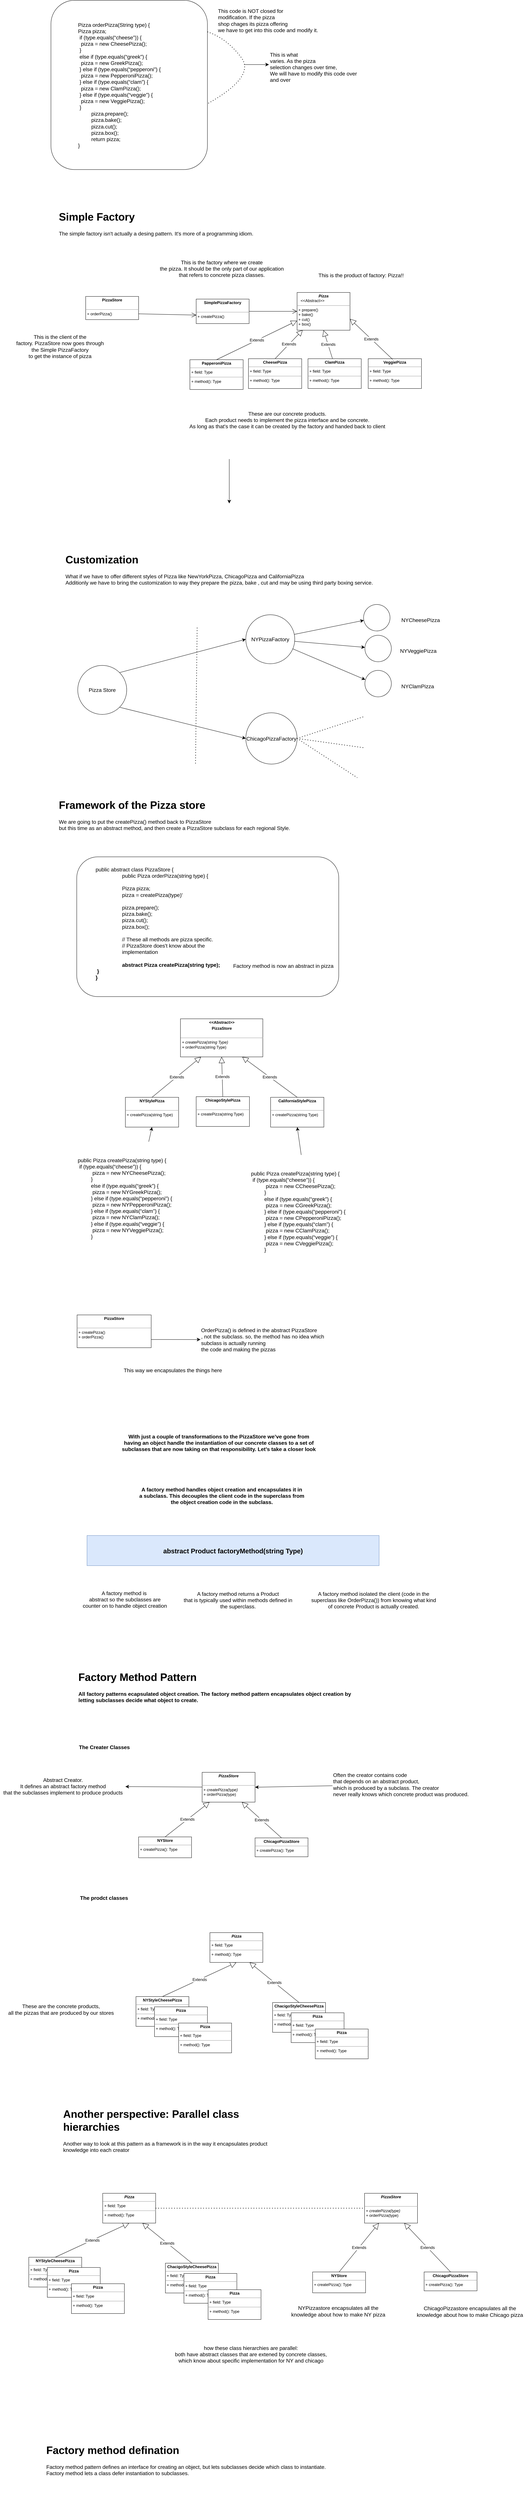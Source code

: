 <mxfile version="21.2.8" type="device">
  <diagram name="Page-1" id="wRIxP7jwtYT1Glj8DmLt">
    <mxGraphModel dx="2144" dy="2321" grid="0" gridSize="10" guides="1" tooltips="1" connect="1" arrows="1" fold="1" page="0" pageScale="1" pageWidth="850" pageHeight="1100" math="0" shadow="0">
      <root>
        <mxCell id="0" />
        <mxCell id="1" parent="0" />
        <mxCell id="kn2AHsExc2xSlCUWb4eK-78" value="" style="rounded=1;whiteSpace=wrap;html=1;fontSize=16;" vertex="1" parent="1">
          <mxGeometry x="-157" y="1637" width="792" height="422" as="geometry" />
        </mxCell>
        <mxCell id="kn2AHsExc2xSlCUWb4eK-29" value="&lt;h1&gt;Simple Factory&lt;/h1&gt;&lt;div&gt;The simple factory isn&#39;t actually a desing pattern. It&#39;s more of a programming idiom.&lt;/div&gt;" style="text;html=1;strokeColor=none;fillColor=none;spacing=5;spacingTop=-20;whiteSpace=wrap;overflow=hidden;rounded=0;fontSize=16;" vertex="1" parent="1">
          <mxGeometry x="-216" y="-325" width="837" height="120" as="geometry" />
        </mxCell>
        <mxCell id="kn2AHsExc2xSlCUWb4eK-30" value="&lt;p style=&quot;margin:0px;margin-top:4px;text-align:center;&quot;&gt;&lt;b&gt;PizzaStore&lt;/b&gt;&lt;/p&gt;&lt;p style=&quot;margin:0px;margin-left:4px;&quot;&gt;&lt;br&gt;&lt;/p&gt;&lt;hr size=&quot;1&quot;&gt;&lt;p style=&quot;margin:0px;margin-left:4px;&quot;&gt;+ orderPizza()&lt;/p&gt;" style="verticalAlign=top;align=left;overflow=fill;fontSize=12;fontFamily=Helvetica;html=1;whiteSpace=wrap;" vertex="1" parent="1">
          <mxGeometry x="-130" y="-55" width="160" height="70" as="geometry" />
        </mxCell>
        <mxCell id="kn2AHsExc2xSlCUWb4eK-31" value="&lt;p style=&quot;margin:0px;margin-top:4px;text-align:center;&quot;&gt;&lt;b&gt;SimplePizzaFactory&lt;/b&gt;&lt;/p&gt;&lt;p style=&quot;margin:0px;margin-left:4px;&quot;&gt;&lt;br&gt;&lt;/p&gt;&lt;hr size=&quot;1&quot;&gt;&lt;p style=&quot;margin:0px;margin-left:4px;&quot;&gt;+ createPizza()&lt;/p&gt;" style="verticalAlign=top;align=left;overflow=fill;fontSize=12;fontFamily=Helvetica;html=1;whiteSpace=wrap;" vertex="1" parent="1">
          <mxGeometry x="204" y="-47" width="160" height="74" as="geometry" />
        </mxCell>
        <mxCell id="kn2AHsExc2xSlCUWb4eK-32" value="&lt;p style=&quot;margin:0px;margin-top:4px;text-align:center;&quot;&gt;&lt;b&gt;&lt;i&gt;Pizza&lt;/i&gt;&lt;/b&gt;&lt;/p&gt;&lt;p style=&quot;margin:0px;margin-left:4px;&quot;&gt;&lt;span style=&quot;white-space: pre;&quot;&gt;	&lt;/span&gt;&lt;span style=&quot;white-space: pre;&quot;&gt;	&lt;/span&gt;&amp;lt;&amp;lt;Abstract&amp;gt;&amp;gt;&lt;br&gt;&lt;/p&gt;&lt;hr size=&quot;1&quot;&gt;&lt;p style=&quot;margin:0px;margin-left:4px;&quot;&gt;+ prepare()&lt;/p&gt;&lt;p style=&quot;margin:0px;margin-left:4px;&quot;&gt;+ bake()&lt;/p&gt;&lt;p style=&quot;margin:0px;margin-left:4px;&quot;&gt;+ cut()&lt;/p&gt;&lt;p style=&quot;margin:0px;margin-left:4px;&quot;&gt;+ box()&lt;/p&gt;" style="verticalAlign=top;align=left;overflow=fill;fontSize=12;fontFamily=Helvetica;html=1;whiteSpace=wrap;" vertex="1" parent="1">
          <mxGeometry x="509" y="-67" width="160" height="114" as="geometry" />
        </mxCell>
        <mxCell id="kn2AHsExc2xSlCUWb4eK-33" value="" style="endArrow=open;endFill=1;endSize=12;html=1;rounded=0;fontSize=12;curved=1;exitX=1;exitY=0.75;exitDx=0;exitDy=0;entryX=0.002;entryY=0.653;entryDx=0;entryDy=0;entryPerimeter=0;" edge="1" parent="1" source="kn2AHsExc2xSlCUWb4eK-30" target="kn2AHsExc2xSlCUWb4eK-31">
          <mxGeometry width="160" relative="1" as="geometry">
            <mxPoint x="77" y="-8" as="sourcePoint" />
            <mxPoint x="207" y="-2" as="targetPoint" />
          </mxGeometry>
        </mxCell>
        <mxCell id="kn2AHsExc2xSlCUWb4eK-34" value="" style="endArrow=open;endFill=1;endSize=12;html=1;rounded=0;fontSize=12;curved=1;entryX=0;entryY=0.5;entryDx=0;entryDy=0;exitX=1;exitY=0.5;exitDx=0;exitDy=0;" edge="1" parent="1" source="kn2AHsExc2xSlCUWb4eK-31" target="kn2AHsExc2xSlCUWb4eK-32">
          <mxGeometry width="160" relative="1" as="geometry">
            <mxPoint x="363" y="-4" as="sourcePoint" />
            <mxPoint x="545" y="1" as="targetPoint" />
          </mxGeometry>
        </mxCell>
        <mxCell id="kn2AHsExc2xSlCUWb4eK-36" value="&lt;p style=&quot;margin:0px;margin-top:4px;text-align:center;&quot;&gt;&lt;b&gt;CheesePizza&lt;/b&gt;&lt;/p&gt;&lt;hr size=&quot;1&quot;&gt;&lt;p style=&quot;margin:0px;margin-left:4px;&quot;&gt;+ field: Type&lt;/p&gt;&lt;hr size=&quot;1&quot;&gt;&lt;p style=&quot;margin:0px;margin-left:4px;&quot;&gt;+ method(): Type&lt;/p&gt;" style="verticalAlign=top;align=left;overflow=fill;fontSize=12;fontFamily=Helvetica;html=1;whiteSpace=wrap;" vertex="1" parent="1">
          <mxGeometry x="362" y="133" width="161" height="90" as="geometry" />
        </mxCell>
        <mxCell id="kn2AHsExc2xSlCUWb4eK-37" value="&lt;p style=&quot;margin:0px;margin-top:4px;text-align:center;&quot;&gt;&lt;b&gt;ClamPizza&lt;/b&gt;&lt;/p&gt;&lt;hr size=&quot;1&quot;&gt;&lt;p style=&quot;margin:0px;margin-left:4px;&quot;&gt;+ field: Type&lt;/p&gt;&lt;hr size=&quot;1&quot;&gt;&lt;p style=&quot;margin:0px;margin-left:4px;&quot;&gt;+ method(): Type&lt;/p&gt;" style="verticalAlign=top;align=left;overflow=fill;fontSize=12;fontFamily=Helvetica;html=1;whiteSpace=wrap;" vertex="1" parent="1">
          <mxGeometry x="542" y="133" width="161" height="90" as="geometry" />
        </mxCell>
        <mxCell id="kn2AHsExc2xSlCUWb4eK-38" value="&lt;p style=&quot;margin:0px;margin-top:4px;text-align:center;&quot;&gt;&lt;b&gt;VeggiePizza&lt;/b&gt;&lt;/p&gt;&lt;hr size=&quot;1&quot;&gt;&lt;p style=&quot;margin:0px;margin-left:4px;&quot;&gt;+ field: Type&lt;/p&gt;&lt;hr size=&quot;1&quot;&gt;&lt;p style=&quot;margin:0px;margin-left:4px;&quot;&gt;+ method(): Type&lt;/p&gt;" style="verticalAlign=top;align=left;overflow=fill;fontSize=12;fontFamily=Helvetica;html=1;whiteSpace=wrap;" vertex="1" parent="1">
          <mxGeometry x="724" y="133" width="161" height="90" as="geometry" />
        </mxCell>
        <mxCell id="kn2AHsExc2xSlCUWb4eK-39" value="&lt;p style=&quot;margin:0px;margin-top:4px;text-align:center;&quot;&gt;&lt;b&gt;PapperoniPizza&lt;/b&gt;&lt;/p&gt;&lt;hr size=&quot;1&quot;&gt;&lt;p style=&quot;margin:0px;margin-left:4px;&quot;&gt;+ field: Type&lt;/p&gt;&lt;hr size=&quot;1&quot;&gt;&lt;p style=&quot;margin:0px;margin-left:4px;&quot;&gt;+ method(): Type&lt;/p&gt;" style="verticalAlign=top;align=left;overflow=fill;fontSize=12;fontFamily=Helvetica;html=1;whiteSpace=wrap;" vertex="1" parent="1">
          <mxGeometry x="185" y="136" width="161" height="90" as="geometry" />
        </mxCell>
        <mxCell id="kn2AHsExc2xSlCUWb4eK-40" value="Extends" style="endArrow=block;endSize=16;endFill=0;html=1;rounded=0;fontSize=12;curved=1;exitX=0.5;exitY=0;exitDx=0;exitDy=0;entryX=0;entryY=0.75;entryDx=0;entryDy=0;" edge="1" parent="1" source="kn2AHsExc2xSlCUWb4eK-39" target="kn2AHsExc2xSlCUWb4eK-32">
          <mxGeometry width="160" relative="1" as="geometry">
            <mxPoint x="178" y="-20" as="sourcePoint" />
            <mxPoint x="338" y="-20" as="targetPoint" />
          </mxGeometry>
        </mxCell>
        <mxCell id="kn2AHsExc2xSlCUWb4eK-41" value="Extends" style="endArrow=block;endSize=16;endFill=0;html=1;rounded=0;fontSize=12;curved=1;exitX=0.5;exitY=0;exitDx=0;exitDy=0;entryX=0.107;entryY=0.992;entryDx=0;entryDy=0;entryPerimeter=0;" edge="1" parent="1" source="kn2AHsExc2xSlCUWb4eK-36" target="kn2AHsExc2xSlCUWb4eK-32">
          <mxGeometry width="160" relative="1" as="geometry">
            <mxPoint x="378" y="152" as="sourcePoint" />
            <mxPoint x="621" y="35" as="targetPoint" />
          </mxGeometry>
        </mxCell>
        <mxCell id="kn2AHsExc2xSlCUWb4eK-42" value="Extends" style="endArrow=block;endSize=16;endFill=0;html=1;rounded=0;fontSize=12;curved=1;exitX=0.46;exitY=0;exitDx=0;exitDy=0;entryX=0.5;entryY=1;entryDx=0;entryDy=0;exitPerimeter=0;" edge="1" parent="1" source="kn2AHsExc2xSlCUWb4eK-37" target="kn2AHsExc2xSlCUWb4eK-32">
          <mxGeometry width="160" relative="1" as="geometry">
            <mxPoint x="561" y="123" as="sourcePoint" />
            <mxPoint x="804" y="6" as="targetPoint" />
          </mxGeometry>
        </mxCell>
        <mxCell id="kn2AHsExc2xSlCUWb4eK-43" value="Extends" style="endArrow=block;endSize=16;endFill=0;html=1;rounded=0;fontSize=12;curved=1;exitX=0.458;exitY=0.022;exitDx=0;exitDy=0;entryX=0.999;entryY=0.7;entryDx=0;entryDy=0;exitPerimeter=0;entryPerimeter=0;" edge="1" parent="1" source="kn2AHsExc2xSlCUWb4eK-38" target="kn2AHsExc2xSlCUWb4eK-32">
          <mxGeometry width="160" relative="1" as="geometry">
            <mxPoint x="655" y="-20" as="sourcePoint" />
            <mxPoint x="898" y="-137" as="targetPoint" />
          </mxGeometry>
        </mxCell>
        <mxCell id="kn2AHsExc2xSlCUWb4eK-44" value="This is the client of the&lt;br&gt;factory. PizzaStore now goes through &lt;br&gt;the Simple PizzaFactory &lt;br&gt;to get the instance of pizza" style="text;html=1;align=center;verticalAlign=middle;resizable=0;points=[];autosize=1;strokeColor=none;fillColor=none;fontSize=16;" vertex="1" parent="1">
          <mxGeometry x="-350" y="51" width="283" height="89" as="geometry" />
        </mxCell>
        <mxCell id="kn2AHsExc2xSlCUWb4eK-45" value="This is the factory where we create&lt;br&gt;the pizza. It should be the only part of our application&lt;br&gt;that refers to concrete pizza classes." style="text;html=1;align=center;verticalAlign=middle;resizable=0;points=[];autosize=1;strokeColor=none;fillColor=none;fontSize=16;" vertex="1" parent="1">
          <mxGeometry x="85" y="-174" width="392" height="70" as="geometry" />
        </mxCell>
        <mxCell id="kn2AHsExc2xSlCUWb4eK-46" value="This is the product of factory: Pizza!!" style="text;html=1;align=center;verticalAlign=middle;resizable=0;points=[];autosize=1;strokeColor=none;fillColor=none;fontSize=16;" vertex="1" parent="1">
          <mxGeometry x="564" y="-135" width="276" height="31" as="geometry" />
        </mxCell>
        <mxCell id="kn2AHsExc2xSlCUWb4eK-47" value="These are our concrete products.&lt;br&gt;Each product needs to implement the pizza interface and be concrete.&lt;br&gt;As long as that&#39;s the case it can be created by the factory and handed back to client" style="text;html=1;align=center;verticalAlign=middle;resizable=0;points=[];autosize=1;strokeColor=none;fillColor=none;fontSize=16;" vertex="1" parent="1">
          <mxGeometry x="174" y="283" width="610" height="70" as="geometry" />
        </mxCell>
        <mxCell id="kn2AHsExc2xSlCUWb4eK-48" value="&lt;blockquote style=&quot;margin: 0 0 0 40px; border: none; padding: 0px;&quot;&gt;&lt;blockquote style=&quot;margin: 0 0 0 40px; border: none; padding: 0px;&quot;&gt;&lt;div&gt;Pizza orderPizza(String type) {&lt;/div&gt;&lt;/blockquote&gt;&lt;blockquote style=&quot;margin: 0 0 0 40px; border: none; padding: 0px;&quot;&gt;&lt;div&gt;Pizza pizza;&lt;/div&gt;&lt;/blockquote&gt;&lt;blockquote style=&quot;margin: 0 0 0 40px; border: none; padding: 0px;&quot;&gt;&lt;div&gt;&lt;span style=&quot;white-space: pre;&quot;&gt;	&lt;/span&gt;if (type.equals(“cheese”)) {&lt;/div&gt;&lt;/blockquote&gt;&lt;blockquote style=&quot;margin: 0 0 0 40px; border: none; padding: 0px;&quot;&gt;&lt;div&gt;&lt;span style=&quot;white-space: pre;&quot;&gt;	&lt;span style=&quot;white-space: pre;&quot;&gt;	&lt;/span&gt;&lt;/span&gt;pizza = new CheesePizza();&lt;/div&gt;&lt;/blockquote&gt;&lt;blockquote style=&quot;margin: 0 0 0 40px; border: none; padding: 0px;&quot;&gt;&lt;div&gt;&lt;span style=&quot;white-space: pre;&quot;&gt;	&lt;/span&gt;}&amp;nbsp;&lt;/div&gt;&lt;div&gt;&lt;span style=&quot;white-space: pre;&quot;&gt;	&lt;/span&gt;else if (type.equals(“greek”) {&lt;/div&gt;&lt;/blockquote&gt;&lt;blockquote style=&quot;margin: 0 0 0 40px; border: none; padding: 0px;&quot;&gt;&lt;div&gt;&lt;span style=&quot;white-space: pre;&quot;&gt;	&lt;/span&gt;&lt;span style=&quot;white-space: pre;&quot;&gt;	&lt;/span&gt;pizza = new GreekPizza();&lt;/div&gt;&lt;/blockquote&gt;&lt;blockquote style=&quot;margin: 0 0 0 40px; border: none; padding: 0px;&quot;&gt;&lt;div&gt;&lt;span style=&quot;white-space: pre;&quot;&gt;	&lt;/span&gt;}&amp;nbsp;else if (type.equals(“pepperoni”) {&lt;/div&gt;&lt;/blockquote&gt;&lt;blockquote style=&quot;margin: 0 0 0 40px; border: none; padding: 0px;&quot;&gt;&lt;div&gt;&lt;span style=&quot;white-space: pre;&quot;&gt;	&lt;/span&gt;&lt;span style=&quot;white-space: pre;&quot;&gt;	&lt;/span&gt;pizza = new PepperoniPizza();&lt;/div&gt;&lt;/blockquote&gt;&lt;blockquote style=&quot;margin: 0 0 0 40px; border: none; padding: 0px;&quot;&gt;&lt;div&gt;&lt;span style=&quot;white-space: pre;&quot;&gt;	&lt;/span&gt;} else if (type.equals(“clam”) {&lt;/div&gt;&lt;/blockquote&gt;&lt;blockquote style=&quot;margin: 0 0 0 40px; border: none; padding: 0px;&quot;&gt;&lt;div&gt;&lt;span style=&quot;white-space: pre;&quot;&gt;	&lt;/span&gt;&lt;span style=&quot;white-space: pre;&quot;&gt;	&lt;/span&gt;pizza = new ClamPizza();&lt;/div&gt;&lt;/blockquote&gt;&lt;blockquote style=&quot;margin: 0 0 0 40px; border: none; padding: 0px;&quot;&gt;&lt;div&gt;&lt;span style=&quot;white-space: pre;&quot;&gt;	&lt;/span&gt;} else if (type.equals(“veggie”) {&lt;/div&gt;&lt;/blockquote&gt;&lt;blockquote style=&quot;margin: 0 0 0 40px; border: none; padding: 0px;&quot;&gt;&lt;div&gt;&lt;span style=&quot;white-space: pre;&quot;&gt;	&lt;/span&gt;&lt;span style=&quot;white-space: pre;&quot;&gt;	&lt;/span&gt;pizza = new VeggiePizza();&lt;/div&gt;&lt;/blockquote&gt;&lt;blockquote style=&quot;margin: 0 0 0 40px; border: none; padding: 0px;&quot;&gt;&lt;div&gt;&lt;span style=&quot;white-space: pre;&quot;&gt;	&lt;/span&gt;}&lt;/div&gt;&lt;/blockquote&gt;&lt;/blockquote&gt;&lt;blockquote style=&quot;margin: 0 0 0 40px; border: none; padding: 0px;&quot;&gt;&lt;blockquote style=&quot;margin: 0 0 0 40px; border: none; padding: 0px;&quot;&gt;&lt;blockquote style=&quot;margin: 0 0 0 40px; border: none; padding: 0px;&quot;&gt;&lt;div&gt;pizza.prepare();&lt;/div&gt;&lt;/blockquote&gt;&lt;/blockquote&gt;&lt;blockquote style=&quot;margin: 0 0 0 40px; border: none; padding: 0px;&quot;&gt;&lt;blockquote style=&quot;margin: 0 0 0 40px; border: none; padding: 0px;&quot;&gt;&lt;div&gt;pizza.bake();&lt;/div&gt;&lt;/blockquote&gt;&lt;/blockquote&gt;&lt;blockquote style=&quot;margin: 0 0 0 40px; border: none; padding: 0px;&quot;&gt;&lt;blockquote style=&quot;margin: 0 0 0 40px; border: none; padding: 0px;&quot;&gt;&lt;div&gt;pizza.cut();&lt;/div&gt;&lt;/blockquote&gt;&lt;/blockquote&gt;&lt;blockquote style=&quot;margin: 0 0 0 40px; border: none; padding: 0px;&quot;&gt;&lt;blockquote style=&quot;margin: 0 0 0 40px; border: none; padding: 0px;&quot;&gt;&lt;div&gt;pizza.box();&lt;/div&gt;&lt;/blockquote&gt;&lt;/blockquote&gt;&lt;blockquote style=&quot;margin: 0 0 0 40px; border: none; padding: 0px;&quot;&gt;&lt;blockquote style=&quot;margin: 0 0 0 40px; border: none; padding: 0px;&quot;&gt;&lt;div&gt;return pizza;&lt;/div&gt;&lt;/blockquote&gt;&lt;/blockquote&gt;&lt;/blockquote&gt;&lt;blockquote style=&quot;margin: 0 0 0 40px; border: none; padding: 0px;&quot;&gt;&lt;blockquote style=&quot;margin: 0 0 0 40px; border: none; padding: 0px;&quot;&gt;&lt;div&gt;}&lt;/div&gt;&lt;/blockquote&gt;&lt;/blockquote&gt;" style="rounded=1;whiteSpace=wrap;html=1;fontSize=16;align=left;" vertex="1" parent="1">
          <mxGeometry x="-235" y="-949" width="473" height="511" as="geometry" />
        </mxCell>
        <mxCell id="kn2AHsExc2xSlCUWb4eK-49" value="This code is NOT closed for&lt;br&gt;modification. If the pizza&lt;br&gt;shop chages its pizza offering&lt;br&gt;we have to get into this code and modify it." style="text;html=1;align=left;verticalAlign=middle;resizable=0;points=[];autosize=1;strokeColor=none;fillColor=none;fontSize=16;" vertex="1" parent="1">
          <mxGeometry x="268" y="-933" width="320" height="89" as="geometry" />
        </mxCell>
        <mxCell id="kn2AHsExc2xSlCUWb4eK-50" value="" style="endArrow=none;dashed=1;html=1;dashPattern=1 3;strokeWidth=2;rounded=0;fontSize=12;startSize=8;endSize=8;curved=1;exitX=1;exitY=0.186;exitDx=0;exitDy=0;exitPerimeter=0;entryX=1;entryY=0.611;entryDx=0;entryDy=0;entryPerimeter=0;" edge="1" parent="1" source="kn2AHsExc2xSlCUWb4eK-48" target="kn2AHsExc2xSlCUWb4eK-48">
          <mxGeometry width="50" height="50" relative="1" as="geometry">
            <mxPoint x="351" y="-828" as="sourcePoint" />
            <mxPoint x="401" y="-878" as="targetPoint" />
            <Array as="points">
              <mxPoint x="297" y="-834" />
              <mxPoint x="384" y="-718" />
            </Array>
          </mxGeometry>
        </mxCell>
        <mxCell id="kn2AHsExc2xSlCUWb4eK-51" value="" style="endArrow=classic;html=1;rounded=0;fontSize=12;startSize=8;endSize=8;curved=1;" edge="1" parent="1">
          <mxGeometry width="50" height="50" relative="1" as="geometry">
            <mxPoint x="350" y="-755" as="sourcePoint" />
            <mxPoint x="424" y="-755" as="targetPoint" />
          </mxGeometry>
        </mxCell>
        <mxCell id="kn2AHsExc2xSlCUWb4eK-52" value="This is what&lt;br&gt;varies. As the pizza&lt;br&gt;selection changes over time,&lt;br&gt;We will have to modify this code over&amp;nbsp;&lt;br&gt;and over" style="text;html=1;align=left;verticalAlign=middle;resizable=0;points=[];autosize=1;strokeColor=none;fillColor=none;fontSize=16;" vertex="1" parent="1">
          <mxGeometry x="425" y="-801" width="285" height="108" as="geometry" />
        </mxCell>
        <mxCell id="kn2AHsExc2xSlCUWb4eK-53" value="" style="endArrow=classic;html=1;rounded=0;fontSize=12;startSize=8;endSize=8;curved=1;" edge="1" parent="1">
          <mxGeometry width="50" height="50" relative="1" as="geometry">
            <mxPoint x="304" y="436" as="sourcePoint" />
            <mxPoint x="304" y="570" as="targetPoint" />
          </mxGeometry>
        </mxCell>
        <mxCell id="kn2AHsExc2xSlCUWb4eK-54" value="&lt;h1&gt;Customization&lt;/h1&gt;&lt;div&gt;What if we have to offer different styles of Pizza like NewYorkPizza, ChicagoPizza and CaliforniaPizza&amp;nbsp;&lt;/div&gt;&lt;div&gt;Additionly we have to bring the customization to way they prepare the pizza, bake , cut and may be using third party boxing service.&lt;/div&gt;" style="text;html=1;strokeColor=none;fillColor=none;spacing=5;spacingTop=-20;whiteSpace=wrap;overflow=hidden;rounded=0;fontSize=16;" vertex="1" parent="1">
          <mxGeometry x="-196" y="710" width="956" height="120" as="geometry" />
        </mxCell>
        <mxCell id="kn2AHsExc2xSlCUWb4eK-55" value="Pizza Store" style="ellipse;whiteSpace=wrap;html=1;aspect=fixed;fontSize=16;" vertex="1" parent="1">
          <mxGeometry x="-154" y="1059" width="148" height="148" as="geometry" />
        </mxCell>
        <mxCell id="kn2AHsExc2xSlCUWb4eK-67" style="edgeStyle=none;curved=1;rounded=0;orthogonalLoop=1;jettySize=auto;html=1;fontSize=12;startSize=8;endSize=8;" edge="1" parent="1" source="kn2AHsExc2xSlCUWb4eK-56" target="kn2AHsExc2xSlCUWb4eK-61">
          <mxGeometry relative="1" as="geometry" />
        </mxCell>
        <mxCell id="kn2AHsExc2xSlCUWb4eK-68" style="edgeStyle=none;curved=1;rounded=0;orthogonalLoop=1;jettySize=auto;html=1;fontSize=12;startSize=8;endSize=8;" edge="1" parent="1" source="kn2AHsExc2xSlCUWb4eK-56" target="kn2AHsExc2xSlCUWb4eK-62">
          <mxGeometry relative="1" as="geometry" />
        </mxCell>
        <mxCell id="kn2AHsExc2xSlCUWb4eK-69" style="edgeStyle=none;curved=1;rounded=0;orthogonalLoop=1;jettySize=auto;html=1;entryX=0.014;entryY=0.352;entryDx=0;entryDy=0;entryPerimeter=0;fontSize=12;startSize=8;endSize=8;" edge="1" parent="1" source="kn2AHsExc2xSlCUWb4eK-56" target="kn2AHsExc2xSlCUWb4eK-63">
          <mxGeometry relative="1" as="geometry" />
        </mxCell>
        <mxCell id="kn2AHsExc2xSlCUWb4eK-56" value="NYPizzaFactory" style="ellipse;whiteSpace=wrap;html=1;aspect=fixed;fontSize=16;" vertex="1" parent="1">
          <mxGeometry x="354" y="906" width="148" height="148" as="geometry" />
        </mxCell>
        <mxCell id="kn2AHsExc2xSlCUWb4eK-57" value="ChicagoPizzaFactory" style="ellipse;whiteSpace=wrap;html=1;aspect=fixed;fontSize=16;" vertex="1" parent="1">
          <mxGeometry x="354" y="1202" width="155" height="155" as="geometry" />
        </mxCell>
        <mxCell id="kn2AHsExc2xSlCUWb4eK-58" value="" style="endArrow=classic;html=1;rounded=0;fontSize=12;startSize=8;endSize=8;curved=1;exitX=1;exitY=0;exitDx=0;exitDy=0;entryX=0;entryY=0.5;entryDx=0;entryDy=0;" edge="1" parent="1" source="kn2AHsExc2xSlCUWb4eK-55" target="kn2AHsExc2xSlCUWb4eK-56">
          <mxGeometry width="50" height="50" relative="1" as="geometry">
            <mxPoint x="304" y="1064" as="sourcePoint" />
            <mxPoint x="354" y="1014" as="targetPoint" />
          </mxGeometry>
        </mxCell>
        <mxCell id="kn2AHsExc2xSlCUWb4eK-60" value="" style="endArrow=classic;html=1;rounded=0;fontSize=12;startSize=8;endSize=8;curved=1;entryX=0;entryY=0.5;entryDx=0;entryDy=0;exitX=1;exitY=1;exitDx=0;exitDy=0;" edge="1" parent="1" source="kn2AHsExc2xSlCUWb4eK-55" target="kn2AHsExc2xSlCUWb4eK-57">
          <mxGeometry width="50" height="50" relative="1" as="geometry">
            <mxPoint x="-18" y="1091" as="sourcePoint" />
            <mxPoint x="364" y="990" as="targetPoint" />
          </mxGeometry>
        </mxCell>
        <mxCell id="kn2AHsExc2xSlCUWb4eK-61" value="" style="ellipse;whiteSpace=wrap;html=1;aspect=fixed;fontSize=16;" vertex="1" parent="1">
          <mxGeometry x="710" y="875" width="80" height="80" as="geometry" />
        </mxCell>
        <mxCell id="kn2AHsExc2xSlCUWb4eK-62" value="" style="ellipse;whiteSpace=wrap;html=1;aspect=fixed;fontSize=16;" vertex="1" parent="1">
          <mxGeometry x="714" y="968" width="80" height="80" as="geometry" />
        </mxCell>
        <mxCell id="kn2AHsExc2xSlCUWb4eK-63" value="" style="ellipse;whiteSpace=wrap;html=1;aspect=fixed;fontSize=16;" vertex="1" parent="1">
          <mxGeometry x="714" y="1074" width="80" height="80" as="geometry" />
        </mxCell>
        <mxCell id="kn2AHsExc2xSlCUWb4eK-64" value="NYCheesePizza" style="text;html=1;align=center;verticalAlign=middle;resizable=0;points=[];autosize=1;strokeColor=none;fillColor=none;fontSize=16;" vertex="1" parent="1">
          <mxGeometry x="814" y="906" width="135" height="31" as="geometry" />
        </mxCell>
        <mxCell id="kn2AHsExc2xSlCUWb4eK-65" value="NYVeggiePizza" style="text;html=1;align=center;verticalAlign=middle;resizable=0;points=[];autosize=1;strokeColor=none;fillColor=none;fontSize=16;" vertex="1" parent="1">
          <mxGeometry x="811" y="999" width="128" height="31" as="geometry" />
        </mxCell>
        <mxCell id="kn2AHsExc2xSlCUWb4eK-66" value="NYClamPizza" style="text;html=1;align=center;verticalAlign=middle;resizable=0;points=[];autosize=1;strokeColor=none;fillColor=none;fontSize=16;" vertex="1" parent="1">
          <mxGeometry x="814" y="1106" width="117" height="31" as="geometry" />
        </mxCell>
        <mxCell id="kn2AHsExc2xSlCUWb4eK-70" value="" style="endArrow=none;dashed=1;html=1;dashPattern=1 3;strokeWidth=2;rounded=0;fontSize=12;startSize=8;endSize=8;curved=1;exitX=1;exitY=0.5;exitDx=0;exitDy=0;" edge="1" parent="1" source="kn2AHsExc2xSlCUWb4eK-57">
          <mxGeometry width="50" height="50" relative="1" as="geometry">
            <mxPoint x="585" y="1252" as="sourcePoint" />
            <mxPoint x="710" y="1214" as="targetPoint" />
          </mxGeometry>
        </mxCell>
        <mxCell id="kn2AHsExc2xSlCUWb4eK-72" value="" style="endArrow=none;dashed=1;html=1;dashPattern=1 3;strokeWidth=2;rounded=0;fontSize=12;startSize=8;endSize=8;curved=1;exitX=1;exitY=0.5;exitDx=0;exitDy=0;" edge="1" parent="1" source="kn2AHsExc2xSlCUWb4eK-57">
          <mxGeometry width="50" height="50" relative="1" as="geometry">
            <mxPoint x="519" y="1290" as="sourcePoint" />
            <mxPoint x="714" y="1308" as="targetPoint" />
          </mxGeometry>
        </mxCell>
        <mxCell id="kn2AHsExc2xSlCUWb4eK-73" value="" style="endArrow=none;dashed=1;html=1;dashPattern=1 3;strokeWidth=2;rounded=0;fontSize=12;startSize=8;endSize=8;curved=1;exitX=1;exitY=0.5;exitDx=0;exitDy=0;" edge="1" parent="1" source="kn2AHsExc2xSlCUWb4eK-57">
          <mxGeometry width="50" height="50" relative="1" as="geometry">
            <mxPoint x="529" y="1300" as="sourcePoint" />
            <mxPoint x="691" y="1398" as="targetPoint" />
          </mxGeometry>
        </mxCell>
        <mxCell id="kn2AHsExc2xSlCUWb4eK-74" value="" style="endArrow=none;dashed=1;html=1;dashPattern=1 3;strokeWidth=2;rounded=0;fontSize=12;startSize=8;endSize=8;curved=1;" edge="1" parent="1">
          <mxGeometry width="50" height="50" relative="1" as="geometry">
            <mxPoint x="202" y="1355" as="sourcePoint" />
            <mxPoint x="207" y="941" as="targetPoint" />
          </mxGeometry>
        </mxCell>
        <mxCell id="kn2AHsExc2xSlCUWb4eK-75" value="&lt;h1&gt;Framework of the Pizza store&lt;/h1&gt;&lt;div&gt;We are going to put the createPizza() method back to PizzaStore&lt;/div&gt;&lt;div&gt;but this time as an abstract method, and then create a PizzaStore subclass for each regional Style.&lt;/div&gt;" style="text;html=1;strokeColor=none;fillColor=none;spacing=5;spacingTop=-20;whiteSpace=wrap;overflow=hidden;rounded=0;fontSize=16;" vertex="1" parent="1">
          <mxGeometry x="-216" y="1451" width="912" height="125" as="geometry" />
        </mxCell>
        <mxCell id="kn2AHsExc2xSlCUWb4eK-76" value="&lt;div style=&quot;text-align: left;&quot;&gt;&lt;span style=&quot;background-color: initial;&quot;&gt;public abstract class PizzaStore {&lt;/span&gt;&lt;/div&gt;&lt;blockquote style=&quot;margin: 0 0 0 40px; border: none; padding: 0px;&quot;&gt;&lt;blockquote style=&quot;margin: 0 0 0 40px; border: none; padding: 0px;&quot;&gt;&lt;div style=&quot;text-align: left;&quot;&gt;&lt;span style=&quot;background-color: initial;&quot;&gt;public Pizza orderPizza(string type) {&lt;/span&gt;&lt;/div&gt;&lt;/blockquote&gt;&lt;blockquote style=&quot;margin: 0 0 0 40px; border: none; padding: 0px;&quot;&gt;&lt;div style=&quot;text-align: left;&quot;&gt;&lt;br&gt;&lt;/div&gt;&lt;/blockquote&gt;&lt;blockquote style=&quot;margin: 0 0 0 40px; border: none; padding: 0px;&quot;&gt;&lt;div style=&quot;text-align: left;&quot;&gt;&lt;span style=&quot;background-color: initial;&quot;&gt;Pizza pizza;&lt;/span&gt;&lt;/div&gt;&lt;/blockquote&gt;&lt;blockquote style=&quot;margin: 0 0 0 40px; border: none; padding: 0px;&quot;&gt;&lt;div style=&quot;text-align: left;&quot;&gt;&lt;span style=&quot;background-color: initial;&quot;&gt;pizza = createPizza(type)&#39;&lt;/span&gt;&lt;/div&gt;&lt;/blockquote&gt;&lt;blockquote style=&quot;margin: 0 0 0 40px; border: none; padding: 0px;&quot;&gt;&lt;div style=&quot;text-align: left;&quot;&gt;&lt;span style=&quot;background-color: initial;&quot;&gt;&lt;br&gt;&lt;/span&gt;&lt;/div&gt;&lt;/blockquote&gt;&lt;blockquote style=&quot;margin: 0 0 0 40px; border: none; padding: 0px;&quot;&gt;&lt;div style=&quot;text-align: left;&quot;&gt;&lt;span style=&quot;background-color: initial;&quot;&gt;pizza.prepare();&lt;/span&gt;&lt;/div&gt;&lt;/blockquote&gt;&lt;blockquote style=&quot;margin: 0 0 0 40px; border: none; padding: 0px;&quot;&gt;&lt;div style=&quot;text-align: left;&quot;&gt;&lt;span style=&quot;background-color: initial;&quot;&gt;pizza.bake();&lt;/span&gt;&lt;/div&gt;&lt;/blockquote&gt;&lt;blockquote style=&quot;margin: 0 0 0 40px; border: none; padding: 0px;&quot;&gt;&lt;div style=&quot;text-align: left;&quot;&gt;&lt;span style=&quot;background-color: initial;&quot;&gt;pizza.cut();&lt;/span&gt;&lt;/div&gt;&lt;/blockquote&gt;&lt;blockquote style=&quot;margin: 0 0 0 40px; border: none; padding: 0px;&quot;&gt;&lt;div style=&quot;text-align: left;&quot;&gt;&lt;span style=&quot;background-color: initial;&quot;&gt;pizza.box();&lt;/span&gt;&lt;/div&gt;&lt;/blockquote&gt;&lt;blockquote style=&quot;margin: 0 0 0 40px; border: none; padding: 0px;&quot;&gt;&lt;div style=&quot;text-align: left;&quot;&gt;&lt;span style=&quot;background-color: initial;&quot;&gt;&lt;br&gt;&lt;/span&gt;&lt;/div&gt;&lt;/blockquote&gt;&lt;blockquote style=&quot;margin: 0 0 0 40px; border: none; padding: 0px;&quot;&gt;&lt;div style=&quot;text-align: left;&quot;&gt;&lt;span style=&quot;background-color: initial;&quot;&gt;// These all methods are pizza specific.&lt;/span&gt;&lt;/div&gt;&lt;/blockquote&gt;&lt;blockquote style=&quot;margin: 0 0 0 40px; border: none; padding: 0px;&quot;&gt;&lt;div style=&quot;text-align: left;&quot;&gt;&lt;span style=&quot;background-color: initial;&quot;&gt;// PizzaStore does&#39;t know about the&amp;nbsp;&lt;/span&gt;&lt;/div&gt;&lt;/blockquote&gt;&lt;blockquote style=&quot;margin: 0 0 0 40px; border: none; padding: 0px;&quot;&gt;&lt;div style=&quot;text-align: left;&quot;&gt;&lt;span style=&quot;background-color: initial;&quot;&gt;implementation&lt;/span&gt;&lt;/div&gt;&lt;/blockquote&gt;&lt;blockquote style=&quot;margin: 0 0 0 40px; border: none; padding: 0px;&quot;&gt;&lt;div style=&quot;text-align: left;&quot;&gt;&lt;span style=&quot;background-color: initial;&quot;&gt;&lt;br&gt;&lt;/span&gt;&lt;/div&gt;&lt;/blockquote&gt;&lt;blockquote style=&quot;margin: 0 0 0 40px; border: none; padding: 0px;&quot;&gt;&lt;div style=&quot;text-align: left;&quot;&gt;&lt;span style=&quot;background-color: initial;&quot;&gt;&lt;b&gt;abstract Pizza createPizza(string type);&lt;/b&gt;&lt;/span&gt;&lt;/div&gt;&lt;/blockquote&gt;&lt;/blockquote&gt;&lt;div style=&quot;text-align: left;&quot;&gt;&lt;span style=&quot;background-color: initial;&quot;&gt;&lt;b&gt;&lt;span style=&quot;white-space: pre;&quot;&gt;	&lt;/span&gt;}&lt;/b&gt;&lt;/span&gt;&lt;/div&gt;&lt;div style=&quot;text-align: left;&quot;&gt;&lt;b&gt;}&lt;/b&gt;&lt;/div&gt;" style="text;html=1;strokeColor=none;fillColor=none;align=center;verticalAlign=middle;whiteSpace=wrap;rounded=0;fontSize=16;" vertex="1" parent="1">
          <mxGeometry x="-133" y="1661" width="442" height="354" as="geometry" />
        </mxCell>
        <mxCell id="kn2AHsExc2xSlCUWb4eK-77" value="Factory method is now an abstract in pizza" style="text;html=1;align=center;verticalAlign=middle;resizable=0;points=[];autosize=1;strokeColor=none;fillColor=none;fontSize=16;" vertex="1" parent="1">
          <mxGeometry x="306" y="1950" width="321" height="31" as="geometry" />
        </mxCell>
        <mxCell id="kn2AHsExc2xSlCUWb4eK-79" value="&lt;p style=&quot;margin:0px;margin-top:4px;text-align:center;&quot;&gt;&lt;b&gt;&amp;lt;&amp;lt;Abstract&amp;gt;&amp;gt;&lt;/b&gt;&lt;/p&gt;&lt;p style=&quot;margin:0px;margin-top:4px;text-align:center;&quot;&gt;&lt;b&gt;PizzaStore&lt;/b&gt;&lt;/p&gt;&lt;p style=&quot;margin:0px;margin-left:4px;&quot;&gt;&lt;br&gt;&lt;/p&gt;&lt;hr size=&quot;1&quot;&gt;&lt;p style=&quot;margin:0px;margin-left:4px;&quot;&gt;+ &lt;i&gt;createPizza(string Type)&lt;/i&gt;&lt;/p&gt;&lt;p style=&quot;margin:0px;margin-left:4px;&quot;&gt;+ orderPizza(string Type)&amp;nbsp;&lt;/p&gt;&lt;p style=&quot;margin:0px;margin-left:4px;&quot;&gt;&lt;br&gt;&lt;/p&gt;" style="verticalAlign=top;align=left;overflow=fill;fontSize=12;fontFamily=Helvetica;html=1;whiteSpace=wrap;" vertex="1" parent="1">
          <mxGeometry x="156.5" y="2126" width="249" height="115" as="geometry" />
        </mxCell>
        <mxCell id="kn2AHsExc2xSlCUWb4eK-80" value="&lt;p style=&quot;margin:0px;margin-top:4px;text-align:center;&quot;&gt;&lt;b&gt;NYStylePizza&lt;/b&gt;&lt;/p&gt;&lt;p style=&quot;margin:0px;margin-left:4px;&quot;&gt;&lt;br&gt;&lt;/p&gt;&lt;hr size=&quot;1&quot;&gt;&lt;p style=&quot;margin:0px;margin-left:4px;&quot;&gt;+ createPizza(string Type)&lt;/p&gt;" style="verticalAlign=top;align=left;overflow=fill;fontSize=12;fontFamily=Helvetica;html=1;whiteSpace=wrap;" vertex="1" parent="1">
          <mxGeometry x="-10" y="2363" width="161" height="90" as="geometry" />
        </mxCell>
        <mxCell id="kn2AHsExc2xSlCUWb4eK-81" value="&lt;p style=&quot;margin:0px;margin-top:4px;text-align:center;&quot;&gt;&lt;b&gt;ChicagoStylePizza&lt;/b&gt;&lt;/p&gt;&lt;p style=&quot;margin:0px;margin-left:4px;&quot;&gt;&lt;br&gt;&lt;/p&gt;&lt;hr size=&quot;1&quot;&gt;&lt;p style=&quot;margin:0px;margin-left:4px;&quot;&gt;+ createPizza(string Type)&lt;/p&gt;" style="verticalAlign=top;align=left;overflow=fill;fontSize=12;fontFamily=Helvetica;html=1;whiteSpace=wrap;" vertex="1" parent="1">
          <mxGeometry x="204" y="2361" width="161" height="90" as="geometry" />
        </mxCell>
        <mxCell id="kn2AHsExc2xSlCUWb4eK-82" value="&lt;p style=&quot;margin:0px;margin-top:4px;text-align:center;&quot;&gt;&lt;b&gt;CaliforniaStylePizza&lt;/b&gt;&lt;/p&gt;&lt;p style=&quot;margin:0px;margin-left:4px;&quot;&gt;&lt;br&gt;&lt;/p&gt;&lt;hr size=&quot;1&quot;&gt;&lt;p style=&quot;margin:0px;margin-left:4px;&quot;&gt;+ createPizza(string Type)&lt;/p&gt;" style="verticalAlign=top;align=left;overflow=fill;fontSize=12;fontFamily=Helvetica;html=1;whiteSpace=wrap;" vertex="1" parent="1">
          <mxGeometry x="429" y="2363" width="161" height="90" as="geometry" />
        </mxCell>
        <mxCell id="kn2AHsExc2xSlCUWb4eK-83" value="Extends" style="endArrow=block;endSize=16;endFill=0;html=1;rounded=0;fontSize=12;curved=1;exitX=0.5;exitY=0;exitDx=0;exitDy=0;entryX=0.25;entryY=1;entryDx=0;entryDy=0;" edge="1" parent="1" source="kn2AHsExc2xSlCUWb4eK-80" target="kn2AHsExc2xSlCUWb4eK-79">
          <mxGeometry width="160" relative="1" as="geometry">
            <mxPoint x="249" y="2288" as="sourcePoint" />
            <mxPoint x="409" y="2288" as="targetPoint" />
          </mxGeometry>
        </mxCell>
        <mxCell id="kn2AHsExc2xSlCUWb4eK-84" value="Extends" style="endArrow=block;endSize=16;endFill=0;html=1;rounded=0;fontSize=12;curved=1;exitX=0.5;exitY=0;exitDx=0;exitDy=0;entryX=0.5;entryY=1;entryDx=0;entryDy=0;" edge="1" parent="1" source="kn2AHsExc2xSlCUWb4eK-81" target="kn2AHsExc2xSlCUWb4eK-79">
          <mxGeometry width="160" relative="1" as="geometry">
            <mxPoint x="81" y="2373" as="sourcePoint" />
            <mxPoint x="229" y="2251" as="targetPoint" />
          </mxGeometry>
        </mxCell>
        <mxCell id="kn2AHsExc2xSlCUWb4eK-85" value="Extends" style="endArrow=block;endSize=16;endFill=0;html=1;rounded=0;fontSize=12;curved=1;exitX=0.5;exitY=0;exitDx=0;exitDy=0;entryX=0.75;entryY=1;entryDx=0;entryDy=0;" edge="1" parent="1" source="kn2AHsExc2xSlCUWb4eK-82" target="kn2AHsExc2xSlCUWb4eK-79">
          <mxGeometry width="160" relative="1" as="geometry">
            <mxPoint x="295" y="2371" as="sourcePoint" />
            <mxPoint x="291" y="2251" as="targetPoint" />
          </mxGeometry>
        </mxCell>
        <mxCell id="kn2AHsExc2xSlCUWb4eK-89" style="edgeStyle=none;curved=1;rounded=0;orthogonalLoop=1;jettySize=auto;html=1;entryX=0.5;entryY=1;entryDx=0;entryDy=0;fontSize=12;startSize=8;endSize=8;" edge="1" parent="1" source="kn2AHsExc2xSlCUWb4eK-88" target="kn2AHsExc2xSlCUWb4eK-80">
          <mxGeometry relative="1" as="geometry" />
        </mxCell>
        <mxCell id="kn2AHsExc2xSlCUWb4eK-88" value="public Pizza createPizza(string type) {&lt;br&gt;&lt;span style=&quot;&quot;&gt;	&lt;/span&gt;&lt;span style=&quot;white-space: pre;&quot;&gt;	&lt;/span&gt;if (type.equals(“cheese”)) {&lt;blockquote style=&quot;border: none; margin: 0px 0px 0px 40px; padding: 0px;&quot;&gt;&lt;div style=&quot;border-color: var(--border-color);&quot;&gt;&lt;span style=&quot;border-color: var(--border-color);&quot;&gt;	&lt;span style=&quot;border-color: var(--border-color);&quot;&gt;	&lt;/span&gt;&lt;/span&gt;&lt;span style=&quot;white-space: pre;&quot;&gt;	&lt;/span&gt;pizza = new NYCheesePizza();&lt;/div&gt;&lt;/blockquote&gt;&lt;blockquote style=&quot;border: none; margin: 0px 0px 0px 40px; padding: 0px;&quot;&gt;&lt;div style=&quot;border-color: var(--border-color);&quot;&gt;&lt;span style=&quot;border-color: var(--border-color);&quot;&gt;	&lt;/span&gt;}&amp;nbsp;&lt;/div&gt;&lt;div style=&quot;border-color: var(--border-color);&quot;&gt;&lt;span style=&quot;border-color: var(--border-color);&quot;&gt;	&lt;/span&gt;else if (type.equals(“greek”) {&lt;/div&gt;&lt;/blockquote&gt;&lt;blockquote style=&quot;border: none; margin: 0px 0px 0px 40px; padding: 0px;&quot;&gt;&lt;div style=&quot;border-color: var(--border-color);&quot;&gt;&lt;span style=&quot;border-color: var(--border-color);&quot;&gt;	&lt;/span&gt;&lt;span style=&quot;border-color: var(--border-color);&quot;&gt;	&lt;/span&gt;&lt;span style=&quot;white-space: pre;&quot;&gt;	&lt;/span&gt;pizza = new NYGreekPizza();&lt;/div&gt;&lt;/blockquote&gt;&lt;blockquote style=&quot;border: none; margin: 0px 0px 0px 40px; padding: 0px;&quot;&gt;&lt;div style=&quot;border-color: var(--border-color);&quot;&gt;&lt;span style=&quot;border-color: var(--border-color);&quot;&gt;	&lt;/span&gt;}&amp;nbsp;else if (type.equals(“pepperoni”) {&lt;/div&gt;&lt;/blockquote&gt;&lt;blockquote style=&quot;border: none; margin: 0px 0px 0px 40px; padding: 0px;&quot;&gt;&lt;div style=&quot;border-color: var(--border-color);&quot;&gt;&lt;span style=&quot;border-color: var(--border-color);&quot;&gt;	&lt;/span&gt;&lt;span style=&quot;border-color: var(--border-color);&quot;&gt;	&lt;/span&gt;&lt;span style=&quot;white-space: pre;&quot;&gt;	&lt;/span&gt;pizza = new NYPepperoniPizza();&lt;/div&gt;&lt;/blockquote&gt;&lt;blockquote style=&quot;border: none; margin: 0px 0px 0px 40px; padding: 0px;&quot;&gt;&lt;div style=&quot;border-color: var(--border-color);&quot;&gt;&lt;span style=&quot;border-color: var(--border-color);&quot;&gt;	&lt;/span&gt;} else if (type.equals(“clam”) {&lt;/div&gt;&lt;/blockquote&gt;&lt;blockquote style=&quot;border: none; margin: 0px 0px 0px 40px; padding: 0px;&quot;&gt;&lt;div style=&quot;border-color: var(--border-color);&quot;&gt;&lt;span style=&quot;border-color: var(--border-color);&quot;&gt;	&lt;/span&gt;&lt;span style=&quot;border-color: var(--border-color);&quot;&gt;	&lt;/span&gt;&lt;span style=&quot;white-space: pre;&quot;&gt;	&lt;/span&gt;pizza = new NYClamPizza();&lt;/div&gt;&lt;/blockquote&gt;&lt;blockquote style=&quot;border: none; margin: 0px 0px 0px 40px; padding: 0px;&quot;&gt;&lt;div style=&quot;border-color: var(--border-color);&quot;&gt;&lt;span style=&quot;border-color: var(--border-color);&quot;&gt;	&lt;/span&gt;} else if (type.equals(“veggie”) {&lt;/div&gt;&lt;/blockquote&gt;&lt;blockquote style=&quot;border: none; margin: 0px 0px 0px 40px; padding: 0px;&quot;&gt;&lt;div style=&quot;border-color: var(--border-color);&quot;&gt;&lt;span style=&quot;border-color: var(--border-color);&quot;&gt;	&lt;/span&gt;&lt;span style=&quot;border-color: var(--border-color);&quot;&gt;	&lt;/span&gt;&lt;span style=&quot;white-space: pre;&quot;&gt;	&lt;/span&gt;pizza = new NYVeggiePizza();&lt;/div&gt;&lt;/blockquote&gt;&lt;blockquote style=&quot;border: none; margin: 0px 0px 0px 40px; padding: 0px;&quot;&gt;&lt;div style=&quot;border-color: var(--border-color);&quot;&gt;&lt;span style=&quot;border-color: var(--border-color);&quot;&gt;	&lt;/span&gt;}&lt;/div&gt;&lt;/blockquote&gt;" style="text;html=1;strokeColor=none;fillColor=none;align=left;verticalAlign=middle;whiteSpace=wrap;rounded=0;fontSize=16;" vertex="1" parent="1">
          <mxGeometry x="-156" y="2497" width="356" height="341" as="geometry" />
        </mxCell>
        <mxCell id="kn2AHsExc2xSlCUWb4eK-91" style="edgeStyle=none;curved=1;rounded=0;orthogonalLoop=1;jettySize=auto;html=1;entryX=0.5;entryY=1;entryDx=0;entryDy=0;fontSize=12;startSize=8;endSize=8;" edge="1" parent="1" source="kn2AHsExc2xSlCUWb4eK-90" target="kn2AHsExc2xSlCUWb4eK-82">
          <mxGeometry relative="1" as="geometry" />
        </mxCell>
        <mxCell id="kn2AHsExc2xSlCUWb4eK-90" value="public Pizza createPizza(string type) {&lt;br&gt;&lt;span style=&quot;&quot;&gt;	&lt;/span&gt;&lt;span style=&quot;white-space: pre;&quot;&gt;	&lt;/span&gt;if (type.equals(“cheese”)) {&lt;blockquote style=&quot;border: none; margin: 0px 0px 0px 40px; padding: 0px;&quot;&gt;&lt;div style=&quot;border-color: var(--border-color);&quot;&gt;&lt;span style=&quot;border-color: var(--border-color);&quot;&gt;	&lt;span style=&quot;border-color: var(--border-color);&quot;&gt;	&lt;/span&gt;&lt;/span&gt;&lt;span style=&quot;white-space: pre;&quot;&gt;	&lt;/span&gt;pizza = new CCheesePizza();&lt;/div&gt;&lt;/blockquote&gt;&lt;blockquote style=&quot;border: none; margin: 0px 0px 0px 40px; padding: 0px;&quot;&gt;&lt;div style=&quot;border-color: var(--border-color);&quot;&gt;&lt;span style=&quot;border-color: var(--border-color);&quot;&gt;	&lt;/span&gt;}&amp;nbsp;&lt;/div&gt;&lt;div style=&quot;border-color: var(--border-color);&quot;&gt;&lt;span style=&quot;border-color: var(--border-color);&quot;&gt;	&lt;/span&gt;else if (type.equals(“greek”) {&lt;/div&gt;&lt;/blockquote&gt;&lt;blockquote style=&quot;border: none; margin: 0px 0px 0px 40px; padding: 0px;&quot;&gt;&lt;div style=&quot;border-color: var(--border-color);&quot;&gt;&lt;span style=&quot;border-color: var(--border-color);&quot;&gt;	&lt;/span&gt;&lt;span style=&quot;border-color: var(--border-color);&quot;&gt;	&lt;/span&gt;&lt;span style=&quot;white-space: pre;&quot;&gt;	&lt;/span&gt;pizza = new CGreekPizza();&lt;/div&gt;&lt;/blockquote&gt;&lt;blockquote style=&quot;border: none; margin: 0px 0px 0px 40px; padding: 0px;&quot;&gt;&lt;div style=&quot;border-color: var(--border-color);&quot;&gt;&lt;span style=&quot;border-color: var(--border-color);&quot;&gt;	&lt;/span&gt;}&amp;nbsp;else if (type.equals(“pepperoni”) {&lt;/div&gt;&lt;/blockquote&gt;&lt;blockquote style=&quot;border: none; margin: 0px 0px 0px 40px; padding: 0px;&quot;&gt;&lt;div style=&quot;border-color: var(--border-color);&quot;&gt;&lt;span style=&quot;border-color: var(--border-color);&quot;&gt;	&lt;/span&gt;&lt;span style=&quot;border-color: var(--border-color);&quot;&gt;	&lt;/span&gt;&lt;span style=&quot;white-space: pre;&quot;&gt;	&lt;/span&gt;pizza = new CPepperoniPizza();&lt;/div&gt;&lt;/blockquote&gt;&lt;blockquote style=&quot;border: none; margin: 0px 0px 0px 40px; padding: 0px;&quot;&gt;&lt;div style=&quot;border-color: var(--border-color);&quot;&gt;&lt;span style=&quot;border-color: var(--border-color);&quot;&gt;	&lt;/span&gt;} else if (type.equals(“clam”) {&lt;/div&gt;&lt;/blockquote&gt;&lt;blockquote style=&quot;border: none; margin: 0px 0px 0px 40px; padding: 0px;&quot;&gt;&lt;div style=&quot;border-color: var(--border-color);&quot;&gt;&lt;span style=&quot;border-color: var(--border-color);&quot;&gt;	&lt;/span&gt;&lt;span style=&quot;border-color: var(--border-color);&quot;&gt;	&lt;/span&gt;&lt;span style=&quot;white-space: pre;&quot;&gt;	&lt;/span&gt;pizza = new CClamPizza();&lt;/div&gt;&lt;/blockquote&gt;&lt;blockquote style=&quot;border: none; margin: 0px 0px 0px 40px; padding: 0px;&quot;&gt;&lt;div style=&quot;border-color: var(--border-color);&quot;&gt;&lt;span style=&quot;border-color: var(--border-color);&quot;&gt;	&lt;/span&gt;} else if (type.equals(“veggie”) {&lt;/div&gt;&lt;/blockquote&gt;&lt;blockquote style=&quot;border: none; margin: 0px 0px 0px 40px; padding: 0px;&quot;&gt;&lt;div style=&quot;border-color: var(--border-color);&quot;&gt;&lt;span style=&quot;border-color: var(--border-color);&quot;&gt;	&lt;/span&gt;&lt;span style=&quot;border-color: var(--border-color);&quot;&gt;	&lt;/span&gt;&lt;span style=&quot;white-space: pre;&quot;&gt;	&lt;/span&gt;pizza = new CVeggiePizza();&lt;/div&gt;&lt;/blockquote&gt;&lt;blockquote style=&quot;border: none; margin: 0px 0px 0px 40px; padding: 0px;&quot;&gt;&lt;div style=&quot;border-color: var(--border-color);&quot;&gt;&lt;span style=&quot;border-color: var(--border-color);&quot;&gt;	&lt;/span&gt;}&lt;/div&gt;&lt;/blockquote&gt;" style="text;html=1;strokeColor=none;fillColor=none;align=left;verticalAlign=middle;whiteSpace=wrap;rounded=0;fontSize=16;" vertex="1" parent="1">
          <mxGeometry x="368" y="2537" width="356" height="341" as="geometry" />
        </mxCell>
        <mxCell id="kn2AHsExc2xSlCUWb4eK-93" style="edgeStyle=none;curved=1;rounded=0;orthogonalLoop=1;jettySize=auto;html=1;exitX=1;exitY=0.75;exitDx=0;exitDy=0;fontSize=12;startSize=8;endSize=8;" edge="1" parent="1" source="kn2AHsExc2xSlCUWb4eK-92" target="kn2AHsExc2xSlCUWb4eK-94">
          <mxGeometry relative="1" as="geometry">
            <mxPoint x="525.307" y="3079.529" as="targetPoint" />
          </mxGeometry>
        </mxCell>
        <mxCell id="kn2AHsExc2xSlCUWb4eK-92" value="&lt;p style=&quot;margin:0px;margin-top:4px;text-align:center;&quot;&gt;&lt;b&gt;PizzaStore&lt;/b&gt;&lt;/p&gt;&lt;p style=&quot;margin:0px;margin-left:4px;&quot;&gt;&lt;br&gt;&lt;/p&gt;&lt;hr size=&quot;1&quot;&gt;&lt;p style=&quot;margin:0px;margin-left:4px;&quot;&gt;+ createPizza()&lt;/p&gt;&lt;p style=&quot;margin:0px;margin-left:4px;&quot;&gt;+ orderPizza()&lt;/p&gt;" style="verticalAlign=top;align=left;overflow=fill;fontSize=12;fontFamily=Helvetica;html=1;whiteSpace=wrap;" vertex="1" parent="1">
          <mxGeometry x="-156" y="3020" width="224" height="99" as="geometry" />
        </mxCell>
        <mxCell id="kn2AHsExc2xSlCUWb4eK-94" value="OrderPizza() is defined in the abstract PizzaStore&lt;br&gt;, not the subclass. so, the method has no idea which &lt;br&gt;subclass is actually running&lt;br&gt;the code and making the pizzas" style="text;html=1;align=left;verticalAlign=middle;resizable=0;points=[];autosize=1;strokeColor=none;fillColor=none;fontSize=16;" vertex="1" parent="1">
          <mxGeometry x="217" y="3050" width="390" height="89" as="geometry" />
        </mxCell>
        <mxCell id="kn2AHsExc2xSlCUWb4eK-95" value="This way we encapsulates the things here" style="text;html=1;align=center;verticalAlign=middle;resizable=0;points=[];autosize=1;strokeColor=none;fillColor=none;fontSize=16;" vertex="1" parent="1">
          <mxGeometry x="-25" y="3171" width="315" height="31" as="geometry" />
        </mxCell>
        <mxCell id="kn2AHsExc2xSlCUWb4eK-96" value="&lt;div&gt;&lt;b&gt;With just a couple of transformations to the PizzaStore we’ve gone from&lt;/b&gt;&lt;/div&gt;&lt;div&gt;&lt;b&gt;having an object handle the instantiation of our concrete classes to a set of&lt;/b&gt;&lt;/div&gt;&lt;div&gt;&lt;b&gt;subclasses that are now taking on that responsibility. Let’s take a closer look&lt;/b&gt;&lt;/div&gt;" style="text;html=1;strokeColor=none;fillColor=none;align=center;verticalAlign=middle;whiteSpace=wrap;rounded=0;fontSize=16;" vertex="1" parent="1">
          <mxGeometry x="-169" y="3360" width="883" height="91" as="geometry" />
        </mxCell>
        <mxCell id="kn2AHsExc2xSlCUWb4eK-97" value="&lt;div&gt;&lt;b&gt;A factory method handles object creation and encapsulates it in&lt;/b&gt;&lt;/div&gt;&lt;div&gt;&lt;b&gt;a subclass. This decouples the client code in the superclass from&lt;/b&gt;&lt;/div&gt;&lt;div&gt;&lt;b&gt;the object creation code in the subclass.&lt;/b&gt;&lt;/div&gt;" style="text;html=1;strokeColor=none;fillColor=none;align=center;verticalAlign=middle;whiteSpace=wrap;rounded=0;fontSize=16;" vertex="1" parent="1">
          <mxGeometry x="-160.5" y="3520" width="883" height="91" as="geometry" />
        </mxCell>
        <mxCell id="kn2AHsExc2xSlCUWb4eK-98" value="&lt;div&gt;&lt;b&gt;&lt;font style=&quot;font-size: 20px;&quot;&gt;abstract Product factoryMethod(string Type)&lt;/font&gt;&lt;/b&gt;&lt;/div&gt;" style="text;html=1;strokeColor=#6c8ebf;fillColor=#dae8fc;align=center;verticalAlign=middle;whiteSpace=wrap;rounded=0;fontSize=16;" vertex="1" parent="1">
          <mxGeometry x="-126" y="3686" width="883" height="91" as="geometry" />
        </mxCell>
        <mxCell id="kn2AHsExc2xSlCUWb4eK-99" value="A factory method is&amp;nbsp;&lt;br&gt;abstract so the subclasses are&lt;br&gt;counter on to handle object creation" style="text;html=1;align=center;verticalAlign=middle;resizable=0;points=[];autosize=1;strokeColor=none;fillColor=none;fontSize=16;" vertex="1" parent="1">
          <mxGeometry x="-148" y="3844" width="272" height="70" as="geometry" />
        </mxCell>
        <mxCell id="kn2AHsExc2xSlCUWb4eK-100" value="A factory method returns a Product&lt;br&gt;that is typically used within methods defined in&lt;br&gt;the superclass." style="text;html=1;align=center;verticalAlign=middle;resizable=0;points=[];autosize=1;strokeColor=none;fillColor=none;fontSize=16;" vertex="1" parent="1">
          <mxGeometry x="156.5" y="3846" width="346" height="70" as="geometry" />
        </mxCell>
        <mxCell id="kn2AHsExc2xSlCUWb4eK-101" value="A factory method isolated the client (code in the&lt;br&gt;superclass like OrderPizza()) from knowing what kind&lt;br&gt;of concrete Product is actually created." style="text;html=1;align=center;verticalAlign=middle;resizable=0;points=[];autosize=1;strokeColor=none;fillColor=none;fontSize=16;" vertex="1" parent="1">
          <mxGeometry x="542" y="3846" width="395" height="70" as="geometry" />
        </mxCell>
        <mxCell id="kn2AHsExc2xSlCUWb4eK-102" value="&lt;h1&gt;Factory Method Pattern&lt;/h1&gt;&lt;div&gt;&lt;b&gt;All factory patterns ecapsulated object creation. The factory method pattern encapsulates object creation by letting&amp;nbsp;&lt;/b&gt;&lt;b style=&quot;background-color: initial;&quot;&gt;subclasses decide what object to create.&lt;/b&gt;&lt;/div&gt;" style="text;html=1;strokeColor=none;fillColor=none;spacing=5;spacingTop=-20;whiteSpace=wrap;overflow=hidden;rounded=0;fontSize=16;" vertex="1" parent="1">
          <mxGeometry x="-157" y="4084" width="853" height="146" as="geometry" />
        </mxCell>
        <mxCell id="kn2AHsExc2xSlCUWb4eK-104" value="&lt;b&gt;The Creater Classes&lt;/b&gt;" style="text;html=1;align=center;verticalAlign=middle;resizable=0;points=[];autosize=1;strokeColor=none;fillColor=none;fontSize=16;" vertex="1" parent="1">
          <mxGeometry x="-160.5" y="4309" width="172" height="31" as="geometry" />
        </mxCell>
        <mxCell id="kn2AHsExc2xSlCUWb4eK-110" style="edgeStyle=none;curved=1;rounded=0;orthogonalLoop=1;jettySize=auto;html=1;fontSize=12;startSize=8;endSize=8;" edge="1" parent="1" source="kn2AHsExc2xSlCUWb4eK-105" target="kn2AHsExc2xSlCUWb4eK-111">
          <mxGeometry relative="1" as="geometry">
            <mxPoint x="-32" y="4441" as="targetPoint" />
          </mxGeometry>
        </mxCell>
        <mxCell id="kn2AHsExc2xSlCUWb4eK-105" value="&lt;p style=&quot;margin:0px;margin-top:4px;text-align:center;&quot;&gt;&lt;b&gt;&lt;i&gt;PizzaStore&lt;/i&gt;&lt;/b&gt;&lt;/p&gt;&lt;br&gt;&lt;hr size=&quot;1&quot;&gt;&lt;p style=&quot;margin:0px;margin-left:4px;&quot;&gt;+ &lt;i&gt;createPizza(type)&lt;/i&gt;&lt;/p&gt;&lt;p style=&quot;margin:0px;margin-left:4px;&quot;&gt;&lt;i&gt;+ &lt;/i&gt;orderPizza(type)&lt;/p&gt;" style="verticalAlign=top;align=left;overflow=fill;fontSize=12;fontFamily=Helvetica;html=1;whiteSpace=wrap;" vertex="1" parent="1">
          <mxGeometry x="222" y="4401" width="160" height="90" as="geometry" />
        </mxCell>
        <mxCell id="kn2AHsExc2xSlCUWb4eK-106" value="&lt;p style=&quot;margin:0px;margin-top:4px;text-align:center;&quot;&gt;&lt;b&gt;NYStore&lt;/b&gt;&lt;/p&gt;&lt;hr size=&quot;1&quot;&gt;&lt;p style=&quot;margin:0px;margin-left:4px;&quot;&gt;&lt;span style=&quot;background-color: initial;&quot;&gt;+ createPizza(): Type&lt;/span&gt;&lt;/p&gt;" style="verticalAlign=top;align=left;overflow=fill;fontSize=12;fontFamily=Helvetica;html=1;whiteSpace=wrap;" vertex="1" parent="1">
          <mxGeometry x="30" y="4596" width="160" height="63" as="geometry" />
        </mxCell>
        <mxCell id="kn2AHsExc2xSlCUWb4eK-107" value="&lt;p style=&quot;margin:0px;margin-top:4px;text-align:center;&quot;&gt;&lt;b&gt;ChicagoPizzaStore&lt;/b&gt;&lt;/p&gt;&lt;hr size=&quot;1&quot;&gt;&lt;p style=&quot;margin:0px;margin-left:4px;&quot;&gt;&lt;span style=&quot;background-color: initial;&quot;&gt;+ createPizza(): Type&lt;/span&gt;&lt;/p&gt;" style="verticalAlign=top;align=left;overflow=fill;fontSize=12;fontFamily=Helvetica;html=1;whiteSpace=wrap;" vertex="1" parent="1">
          <mxGeometry x="382" y="4599" width="160" height="57" as="geometry" />
        </mxCell>
        <mxCell id="kn2AHsExc2xSlCUWb4eK-108" value="Extends" style="endArrow=block;endSize=16;endFill=0;html=1;rounded=0;fontSize=12;curved=1;exitX=0.5;exitY=0;exitDx=0;exitDy=0;" edge="1" parent="1" source="kn2AHsExc2xSlCUWb4eK-106" target="kn2AHsExc2xSlCUWb4eK-105">
          <mxGeometry width="160" relative="1" as="geometry">
            <mxPoint x="240" y="4534" as="sourcePoint" />
            <mxPoint x="400" y="4534" as="targetPoint" />
          </mxGeometry>
        </mxCell>
        <mxCell id="kn2AHsExc2xSlCUWb4eK-109" value="Extends" style="endArrow=block;endSize=16;endFill=0;html=1;rounded=0;fontSize=12;curved=1;exitX=0.5;exitY=0;exitDx=0;exitDy=0;entryX=0.75;entryY=1;entryDx=0;entryDy=0;" edge="1" parent="1" source="kn2AHsExc2xSlCUWb4eK-107" target="kn2AHsExc2xSlCUWb4eK-105">
          <mxGeometry width="160" relative="1" as="geometry">
            <mxPoint x="120" y="4606" as="sourcePoint" />
            <mxPoint x="254" y="4501" as="targetPoint" />
          </mxGeometry>
        </mxCell>
        <mxCell id="kn2AHsExc2xSlCUWb4eK-111" value="Abstract Creator.&lt;br&gt;It defines an abstract factory method&lt;br&gt;that the subclasses implement to produce products" style="text;html=1;align=center;verticalAlign=middle;resizable=0;points=[];autosize=1;strokeColor=none;fillColor=none;fontSize=16;" vertex="1" parent="1">
          <mxGeometry x="-389" y="4408" width="379" height="70" as="geometry" />
        </mxCell>
        <mxCell id="kn2AHsExc2xSlCUWb4eK-113" style="edgeStyle=none;curved=1;rounded=0;orthogonalLoop=1;jettySize=auto;html=1;entryX=1;entryY=0.5;entryDx=0;entryDy=0;fontSize=12;startSize=8;endSize=8;" edge="1" parent="1" source="kn2AHsExc2xSlCUWb4eK-112" target="kn2AHsExc2xSlCUWb4eK-105">
          <mxGeometry relative="1" as="geometry" />
        </mxCell>
        <mxCell id="kn2AHsExc2xSlCUWb4eK-112" value="Often the creator contains code&lt;br&gt;that depends on an abstract product,&lt;br&gt;which is produced by a subclass. The creator&lt;br&gt;never really knows which concrete product was produced." style="text;html=1;align=left;verticalAlign=middle;resizable=0;points=[];autosize=1;strokeColor=none;fillColor=none;fontSize=16;" vertex="1" parent="1">
          <mxGeometry x="616" y="4393" width="428" height="89" as="geometry" />
        </mxCell>
        <mxCell id="kn2AHsExc2xSlCUWb4eK-114" value="&lt;p style=&quot;margin:0px;margin-top:4px;text-align:center;&quot;&gt;&lt;b&gt;&lt;i&gt;Pizza&lt;/i&gt;&lt;/b&gt;&lt;/p&gt;&lt;hr size=&quot;1&quot;&gt;&lt;p style=&quot;margin:0px;margin-left:4px;&quot;&gt;+ field: Type&lt;/p&gt;&lt;hr size=&quot;1&quot;&gt;&lt;p style=&quot;margin:0px;margin-left:4px;&quot;&gt;+ method(): Type&lt;/p&gt;" style="verticalAlign=top;align=left;overflow=fill;fontSize=12;fontFamily=Helvetica;html=1;whiteSpace=wrap;" vertex="1" parent="1">
          <mxGeometry x="245.5" y="4885" width="160" height="90" as="geometry" />
        </mxCell>
        <mxCell id="kn2AHsExc2xSlCUWb4eK-115" value="&lt;b&gt;The prodct classes&lt;/b&gt;" style="text;html=1;align=center;verticalAlign=middle;resizable=0;points=[];autosize=1;strokeColor=none;fillColor=none;fontSize=16;" vertex="1" parent="1">
          <mxGeometry x="-157" y="4764" width="163" height="31" as="geometry" />
        </mxCell>
        <mxCell id="kn2AHsExc2xSlCUWb4eK-116" value="&lt;p style=&quot;margin:0px;margin-top:4px;text-align:center;&quot;&gt;&lt;b&gt;NYStyleCheesePizza&lt;/b&gt;&lt;/p&gt;&lt;hr size=&quot;1&quot;&gt;&lt;p style=&quot;margin:0px;margin-left:4px;&quot;&gt;+ field: Type&lt;/p&gt;&lt;hr size=&quot;1&quot;&gt;&lt;p style=&quot;margin:0px;margin-left:4px;&quot;&gt;+ method(): Type&lt;/p&gt;" style="verticalAlign=top;align=left;overflow=fill;fontSize=12;fontFamily=Helvetica;html=1;whiteSpace=wrap;" vertex="1" parent="1">
          <mxGeometry x="22" y="5078" width="160" height="90" as="geometry" />
        </mxCell>
        <mxCell id="kn2AHsExc2xSlCUWb4eK-117" value="&lt;p style=&quot;margin:0px;margin-top:4px;text-align:center;&quot;&gt;&lt;b&gt;Pizza&lt;/b&gt;&lt;/p&gt;&lt;hr size=&quot;1&quot;&gt;&lt;p style=&quot;margin:0px;margin-left:4px;&quot;&gt;+ field: Type&lt;/p&gt;&lt;hr size=&quot;1&quot;&gt;&lt;p style=&quot;margin:0px;margin-left:4px;&quot;&gt;+ method(): Type&lt;/p&gt;" style="verticalAlign=top;align=left;overflow=fill;fontSize=12;fontFamily=Helvetica;html=1;whiteSpace=wrap;" vertex="1" parent="1">
          <mxGeometry x="78" y="5109" width="160" height="90" as="geometry" />
        </mxCell>
        <mxCell id="kn2AHsExc2xSlCUWb4eK-118" value="&lt;p style=&quot;margin:0px;margin-top:4px;text-align:center;&quot;&gt;&lt;b&gt;Pizza&lt;/b&gt;&lt;/p&gt;&lt;hr size=&quot;1&quot;&gt;&lt;p style=&quot;margin:0px;margin-left:4px;&quot;&gt;+ field: Type&lt;/p&gt;&lt;hr size=&quot;1&quot;&gt;&lt;p style=&quot;margin:0px;margin-left:4px;&quot;&gt;+ method(): Type&lt;/p&gt;" style="verticalAlign=top;align=left;overflow=fill;fontSize=12;fontFamily=Helvetica;html=1;whiteSpace=wrap;" vertex="1" parent="1">
          <mxGeometry x="151" y="5158" width="160" height="90" as="geometry" />
        </mxCell>
        <mxCell id="kn2AHsExc2xSlCUWb4eK-119" value="&lt;p style=&quot;margin:0px;margin-top:4px;text-align:center;&quot;&gt;&lt;b&gt;ChacigoStyleCheesePizza&lt;/b&gt;&lt;/p&gt;&lt;hr size=&quot;1&quot;&gt;&lt;p style=&quot;margin:0px;margin-left:4px;&quot;&gt;+ field: Type&lt;/p&gt;&lt;hr size=&quot;1&quot;&gt;&lt;p style=&quot;margin:0px;margin-left:4px;&quot;&gt;+ method(): Type&lt;/p&gt;" style="verticalAlign=top;align=left;overflow=fill;fontSize=12;fontFamily=Helvetica;html=1;whiteSpace=wrap;" vertex="1" parent="1">
          <mxGeometry x="435" y="5096" width="160" height="90" as="geometry" />
        </mxCell>
        <mxCell id="kn2AHsExc2xSlCUWb4eK-120" value="&lt;p style=&quot;margin:0px;margin-top:4px;text-align:center;&quot;&gt;&lt;b&gt;Pizza&lt;/b&gt;&lt;/p&gt;&lt;hr size=&quot;1&quot;&gt;&lt;p style=&quot;margin:0px;margin-left:4px;&quot;&gt;+ field: Type&lt;/p&gt;&lt;hr size=&quot;1&quot;&gt;&lt;p style=&quot;margin:0px;margin-left:4px;&quot;&gt;+ method(): Type&lt;/p&gt;" style="verticalAlign=top;align=left;overflow=fill;fontSize=12;fontFamily=Helvetica;html=1;whiteSpace=wrap;" vertex="1" parent="1">
          <mxGeometry x="491" y="5127" width="160" height="90" as="geometry" />
        </mxCell>
        <mxCell id="kn2AHsExc2xSlCUWb4eK-121" value="&lt;p style=&quot;margin:0px;margin-top:4px;text-align:center;&quot;&gt;&lt;b&gt;Pizza&lt;/b&gt;&lt;/p&gt;&lt;hr size=&quot;1&quot;&gt;&lt;p style=&quot;margin:0px;margin-left:4px;&quot;&gt;+ field: Type&lt;/p&gt;&lt;hr size=&quot;1&quot;&gt;&lt;p style=&quot;margin:0px;margin-left:4px;&quot;&gt;+ method(): Type&lt;/p&gt;" style="verticalAlign=top;align=left;overflow=fill;fontSize=12;fontFamily=Helvetica;html=1;whiteSpace=wrap;" vertex="1" parent="1">
          <mxGeometry x="564" y="5176" width="160" height="90" as="geometry" />
        </mxCell>
        <mxCell id="kn2AHsExc2xSlCUWb4eK-122" value="Extends" style="endArrow=block;endSize=16;endFill=0;html=1;rounded=0;fontSize=12;curved=1;exitX=0.5;exitY=0;exitDx=0;exitDy=0;entryX=0.5;entryY=1;entryDx=0;entryDy=0;" edge="1" parent="1" source="kn2AHsExc2xSlCUWb4eK-116" target="kn2AHsExc2xSlCUWb4eK-114">
          <mxGeometry width="160" relative="1" as="geometry">
            <mxPoint x="240" y="5114" as="sourcePoint" />
            <mxPoint x="400" y="5114" as="targetPoint" />
          </mxGeometry>
        </mxCell>
        <mxCell id="kn2AHsExc2xSlCUWb4eK-123" value="Extends" style="endArrow=block;endSize=16;endFill=0;html=1;rounded=0;fontSize=12;curved=1;exitX=0.5;exitY=0;exitDx=0;exitDy=0;entryX=0.75;entryY=1;entryDx=0;entryDy=0;" edge="1" parent="1" source="kn2AHsExc2xSlCUWb4eK-119" target="kn2AHsExc2xSlCUWb4eK-114">
          <mxGeometry width="160" relative="1" as="geometry">
            <mxPoint x="112" y="5088" as="sourcePoint" />
            <mxPoint x="336" y="4985" as="targetPoint" />
          </mxGeometry>
        </mxCell>
        <mxCell id="kn2AHsExc2xSlCUWb4eK-125" value="These are the concrete products,&lt;br&gt;all the pizzas that are produced by our stores" style="text;html=1;align=center;verticalAlign=middle;resizable=0;points=[];autosize=1;strokeColor=none;fillColor=none;fontSize=16;" vertex="1" parent="1">
          <mxGeometry x="-374" y="5092" width="337" height="50" as="geometry" />
        </mxCell>
        <mxCell id="kn2AHsExc2xSlCUWb4eK-126" value="&lt;h1&gt;Another perspective: Parallel class hierarchies&lt;/h1&gt;&lt;p&gt;Another way to look at this pattern as a framework is in the way it encapsulates product knowledge into each creator&lt;/p&gt;" style="text;html=1;strokeColor=none;fillColor=none;spacing=5;spacingTop=-20;whiteSpace=wrap;overflow=hidden;rounded=0;fontSize=16;" vertex="1" parent="1">
          <mxGeometry x="-203" y="5403" width="672" height="196" as="geometry" />
        </mxCell>
        <mxCell id="kn2AHsExc2xSlCUWb4eK-127" value="&lt;p style=&quot;margin:0px;margin-top:4px;text-align:center;&quot;&gt;&lt;b&gt;&lt;i&gt;Pizza&lt;/i&gt;&lt;/b&gt;&lt;/p&gt;&lt;hr size=&quot;1&quot;&gt;&lt;p style=&quot;margin:0px;margin-left:4px;&quot;&gt;+ field: Type&lt;/p&gt;&lt;hr size=&quot;1&quot;&gt;&lt;p style=&quot;margin:0px;margin-left:4px;&quot;&gt;+ method(): Type&lt;/p&gt;" style="verticalAlign=top;align=left;overflow=fill;fontSize=12;fontFamily=Helvetica;html=1;whiteSpace=wrap;" vertex="1" parent="1">
          <mxGeometry x="-78.5" y="5672" width="160" height="90" as="geometry" />
        </mxCell>
        <mxCell id="kn2AHsExc2xSlCUWb4eK-128" value="&lt;p style=&quot;margin:0px;margin-top:4px;text-align:center;&quot;&gt;&lt;b&gt;NYStyleCheesePizza&lt;/b&gt;&lt;/p&gt;&lt;hr size=&quot;1&quot;&gt;&lt;p style=&quot;margin:0px;margin-left:4px;&quot;&gt;+ field: Type&lt;/p&gt;&lt;hr size=&quot;1&quot;&gt;&lt;p style=&quot;margin:0px;margin-left:4px;&quot;&gt;+ method(): Type&lt;/p&gt;" style="verticalAlign=top;align=left;overflow=fill;fontSize=12;fontFamily=Helvetica;html=1;whiteSpace=wrap;" vertex="1" parent="1">
          <mxGeometry x="-302" y="5865" width="160" height="90" as="geometry" />
        </mxCell>
        <mxCell id="kn2AHsExc2xSlCUWb4eK-129" value="&lt;p style=&quot;margin:0px;margin-top:4px;text-align:center;&quot;&gt;&lt;b&gt;Pizza&lt;/b&gt;&lt;/p&gt;&lt;hr size=&quot;1&quot;&gt;&lt;p style=&quot;margin:0px;margin-left:4px;&quot;&gt;+ field: Type&lt;/p&gt;&lt;hr size=&quot;1&quot;&gt;&lt;p style=&quot;margin:0px;margin-left:4px;&quot;&gt;+ method(): Type&lt;/p&gt;" style="verticalAlign=top;align=left;overflow=fill;fontSize=12;fontFamily=Helvetica;html=1;whiteSpace=wrap;" vertex="1" parent="1">
          <mxGeometry x="-246" y="5896" width="160" height="90" as="geometry" />
        </mxCell>
        <mxCell id="kn2AHsExc2xSlCUWb4eK-130" value="&lt;p style=&quot;margin:0px;margin-top:4px;text-align:center;&quot;&gt;&lt;b&gt;Pizza&lt;/b&gt;&lt;/p&gt;&lt;hr size=&quot;1&quot;&gt;&lt;p style=&quot;margin:0px;margin-left:4px;&quot;&gt;+ field: Type&lt;/p&gt;&lt;hr size=&quot;1&quot;&gt;&lt;p style=&quot;margin:0px;margin-left:4px;&quot;&gt;+ method(): Type&lt;/p&gt;" style="verticalAlign=top;align=left;overflow=fill;fontSize=12;fontFamily=Helvetica;html=1;whiteSpace=wrap;" vertex="1" parent="1">
          <mxGeometry x="-173" y="5945" width="160" height="90" as="geometry" />
        </mxCell>
        <mxCell id="kn2AHsExc2xSlCUWb4eK-131" value="&lt;p style=&quot;margin:0px;margin-top:4px;text-align:center;&quot;&gt;&lt;b&gt;ChacigoStyleCheesePizza&lt;/b&gt;&lt;/p&gt;&lt;hr size=&quot;1&quot;&gt;&lt;p style=&quot;margin:0px;margin-left:4px;&quot;&gt;+ field: Type&lt;/p&gt;&lt;hr size=&quot;1&quot;&gt;&lt;p style=&quot;margin:0px;margin-left:4px;&quot;&gt;+ method(): Type&lt;/p&gt;" style="verticalAlign=top;align=left;overflow=fill;fontSize=12;fontFamily=Helvetica;html=1;whiteSpace=wrap;" vertex="1" parent="1">
          <mxGeometry x="111" y="5883" width="160" height="90" as="geometry" />
        </mxCell>
        <mxCell id="kn2AHsExc2xSlCUWb4eK-132" value="&lt;p style=&quot;margin:0px;margin-top:4px;text-align:center;&quot;&gt;&lt;b&gt;Pizza&lt;/b&gt;&lt;/p&gt;&lt;hr size=&quot;1&quot;&gt;&lt;p style=&quot;margin:0px;margin-left:4px;&quot;&gt;+ field: Type&lt;/p&gt;&lt;hr size=&quot;1&quot;&gt;&lt;p style=&quot;margin:0px;margin-left:4px;&quot;&gt;+ method(): Type&lt;/p&gt;" style="verticalAlign=top;align=left;overflow=fill;fontSize=12;fontFamily=Helvetica;html=1;whiteSpace=wrap;" vertex="1" parent="1">
          <mxGeometry x="167" y="5914" width="160" height="90" as="geometry" />
        </mxCell>
        <mxCell id="kn2AHsExc2xSlCUWb4eK-133" value="&lt;p style=&quot;margin:0px;margin-top:4px;text-align:center;&quot;&gt;&lt;b&gt;Pizza&lt;/b&gt;&lt;/p&gt;&lt;hr size=&quot;1&quot;&gt;&lt;p style=&quot;margin:0px;margin-left:4px;&quot;&gt;+ field: Type&lt;/p&gt;&lt;hr size=&quot;1&quot;&gt;&lt;p style=&quot;margin:0px;margin-left:4px;&quot;&gt;+ method(): Type&lt;/p&gt;" style="verticalAlign=top;align=left;overflow=fill;fontSize=12;fontFamily=Helvetica;html=1;whiteSpace=wrap;" vertex="1" parent="1">
          <mxGeometry x="240" y="5963" width="160" height="90" as="geometry" />
        </mxCell>
        <mxCell id="kn2AHsExc2xSlCUWb4eK-134" value="Extends" style="endArrow=block;endSize=16;endFill=0;html=1;rounded=0;fontSize=12;curved=1;exitX=0.5;exitY=0;exitDx=0;exitDy=0;entryX=0.5;entryY=1;entryDx=0;entryDy=0;" edge="1" parent="1" source="kn2AHsExc2xSlCUWb4eK-128" target="kn2AHsExc2xSlCUWb4eK-127">
          <mxGeometry width="160" relative="1" as="geometry">
            <mxPoint x="-84" y="5901" as="sourcePoint" />
            <mxPoint x="76" y="5901" as="targetPoint" />
          </mxGeometry>
        </mxCell>
        <mxCell id="kn2AHsExc2xSlCUWb4eK-135" value="Extends" style="endArrow=block;endSize=16;endFill=0;html=1;rounded=0;fontSize=12;curved=1;exitX=0.5;exitY=0;exitDx=0;exitDy=0;entryX=0.75;entryY=1;entryDx=0;entryDy=0;" edge="1" parent="1" source="kn2AHsExc2xSlCUWb4eK-131" target="kn2AHsExc2xSlCUWb4eK-127">
          <mxGeometry width="160" relative="1" as="geometry">
            <mxPoint x="-212" y="5875" as="sourcePoint" />
            <mxPoint x="12" y="5772" as="targetPoint" />
          </mxGeometry>
        </mxCell>
        <mxCell id="kn2AHsExc2xSlCUWb4eK-137" value="&lt;p style=&quot;margin:0px;margin-top:4px;text-align:center;&quot;&gt;&lt;b&gt;&lt;i&gt;PizzaStore&lt;/i&gt;&lt;/b&gt;&lt;/p&gt;&lt;br&gt;&lt;hr size=&quot;1&quot;&gt;&lt;p style=&quot;margin:0px;margin-left:4px;&quot;&gt;+ &lt;i&gt;createPizza(type)&lt;/i&gt;&lt;/p&gt;&lt;p style=&quot;margin:0px;margin-left:4px;&quot;&gt;&lt;i&gt;+ &lt;/i&gt;orderPizza(type)&lt;/p&gt;" style="verticalAlign=top;align=left;overflow=fill;fontSize=12;fontFamily=Helvetica;html=1;whiteSpace=wrap;" vertex="1" parent="1">
          <mxGeometry x="713" y="5672" width="160" height="90" as="geometry" />
        </mxCell>
        <mxCell id="kn2AHsExc2xSlCUWb4eK-138" value="&lt;p style=&quot;margin:0px;margin-top:4px;text-align:center;&quot;&gt;&lt;b&gt;NYStore&lt;/b&gt;&lt;/p&gt;&lt;hr size=&quot;1&quot;&gt;&lt;p style=&quot;margin:0px;margin-left:4px;&quot;&gt;&lt;span style=&quot;background-color: initial;&quot;&gt;+ createPizza(): Type&lt;/span&gt;&lt;/p&gt;" style="verticalAlign=top;align=left;overflow=fill;fontSize=12;fontFamily=Helvetica;html=1;whiteSpace=wrap;" vertex="1" parent="1">
          <mxGeometry x="556" y="5909.5" width="160" height="63" as="geometry" />
        </mxCell>
        <mxCell id="kn2AHsExc2xSlCUWb4eK-139" value="&lt;p style=&quot;margin:0px;margin-top:4px;text-align:center;&quot;&gt;&lt;b&gt;ChicagoPizzaStore&lt;/b&gt;&lt;/p&gt;&lt;hr size=&quot;1&quot;&gt;&lt;p style=&quot;margin:0px;margin-left:4px;&quot;&gt;&lt;span style=&quot;background-color: initial;&quot;&gt;+ createPizza(): Type&lt;/span&gt;&lt;/p&gt;" style="verticalAlign=top;align=left;overflow=fill;fontSize=12;fontFamily=Helvetica;html=1;whiteSpace=wrap;" vertex="1" parent="1">
          <mxGeometry x="893" y="5909.5" width="160" height="57" as="geometry" />
        </mxCell>
        <mxCell id="kn2AHsExc2xSlCUWb4eK-140" value="Extends" style="endArrow=block;endSize=16;endFill=0;html=1;rounded=0;fontSize=12;curved=1;exitX=0.5;exitY=0;exitDx=0;exitDy=0;" edge="1" parent="1" source="kn2AHsExc2xSlCUWb4eK-138" target="kn2AHsExc2xSlCUWb4eK-137">
          <mxGeometry width="160" relative="1" as="geometry">
            <mxPoint x="731" y="5805" as="sourcePoint" />
            <mxPoint x="891" y="5805" as="targetPoint" />
          </mxGeometry>
        </mxCell>
        <mxCell id="kn2AHsExc2xSlCUWb4eK-141" value="Extends" style="endArrow=block;endSize=16;endFill=0;html=1;rounded=0;fontSize=12;curved=1;exitX=0.5;exitY=0;exitDx=0;exitDy=0;entryX=0.75;entryY=1;entryDx=0;entryDy=0;" edge="1" parent="1" source="kn2AHsExc2xSlCUWb4eK-139" target="kn2AHsExc2xSlCUWb4eK-137">
          <mxGeometry width="160" relative="1" as="geometry">
            <mxPoint x="611" y="5877" as="sourcePoint" />
            <mxPoint x="745" y="5772" as="targetPoint" />
          </mxGeometry>
        </mxCell>
        <mxCell id="kn2AHsExc2xSlCUWb4eK-142" value="" style="endArrow=none;dashed=1;html=1;dashPattern=1 3;strokeWidth=2;rounded=0;fontSize=12;startSize=8;endSize=8;curved=1;exitX=1;exitY=0.5;exitDx=0;exitDy=0;entryX=0;entryY=0.5;entryDx=0;entryDy=0;" edge="1" parent="1" source="kn2AHsExc2xSlCUWb4eK-127" target="kn2AHsExc2xSlCUWb4eK-137">
          <mxGeometry width="50" height="50" relative="1" as="geometry">
            <mxPoint x="295" y="5771" as="sourcePoint" />
            <mxPoint x="345" y="5721" as="targetPoint" />
          </mxGeometry>
        </mxCell>
        <mxCell id="kn2AHsExc2xSlCUWb4eK-143" value="how these class hierarchies are parallel:&lt;br&gt;both have abstract classes that are extened by concrete classes,&lt;br&gt;which know about specific implementation for NY and chicago" style="text;html=1;align=center;verticalAlign=middle;resizable=0;points=[];autosize=1;strokeColor=none;fillColor=none;fontSize=16;" vertex="1" parent="1">
          <mxGeometry x="130" y="6123" width="477" height="70" as="geometry" />
        </mxCell>
        <mxCell id="kn2AHsExc2xSlCUWb4eK-144" value="NYPizzastore encapsulates all the&lt;br&gt;knowledge about how to make NY pizza" style="text;html=1;align=center;verticalAlign=middle;resizable=0;points=[];autosize=1;strokeColor=none;fillColor=none;fontSize=16;" vertex="1" parent="1">
          <mxGeometry x="482" y="6003" width="302" height="50" as="geometry" />
        </mxCell>
        <mxCell id="kn2AHsExc2xSlCUWb4eK-145" value="ChicagoPizzastore encapsulates all the&lt;br&gt;knowledge about how to make Chicago pizza" style="text;html=1;align=center;verticalAlign=middle;resizable=0;points=[];autosize=1;strokeColor=none;fillColor=none;fontSize=16;" vertex="1" parent="1">
          <mxGeometry x="861" y="6004" width="339" height="50" as="geometry" />
        </mxCell>
        <mxCell id="kn2AHsExc2xSlCUWb4eK-146" value="&lt;h1&gt;Factory method defination&lt;/h1&gt;&lt;div&gt;Factory method pattern defines an interface for creating an object, but lets subclasses decide which class to instantiate.&lt;/div&gt;&lt;div&gt;Factory method lets a class defer instantiation to subclasses.&lt;/div&gt;" style="text;html=1;strokeColor=none;fillColor=none;spacing=5;spacingTop=-20;whiteSpace=wrap;overflow=hidden;rounded=0;fontSize=16;" vertex="1" parent="1">
          <mxGeometry x="-254" y="6418" width="1073" height="179" as="geometry" />
        </mxCell>
      </root>
    </mxGraphModel>
  </diagram>
</mxfile>
